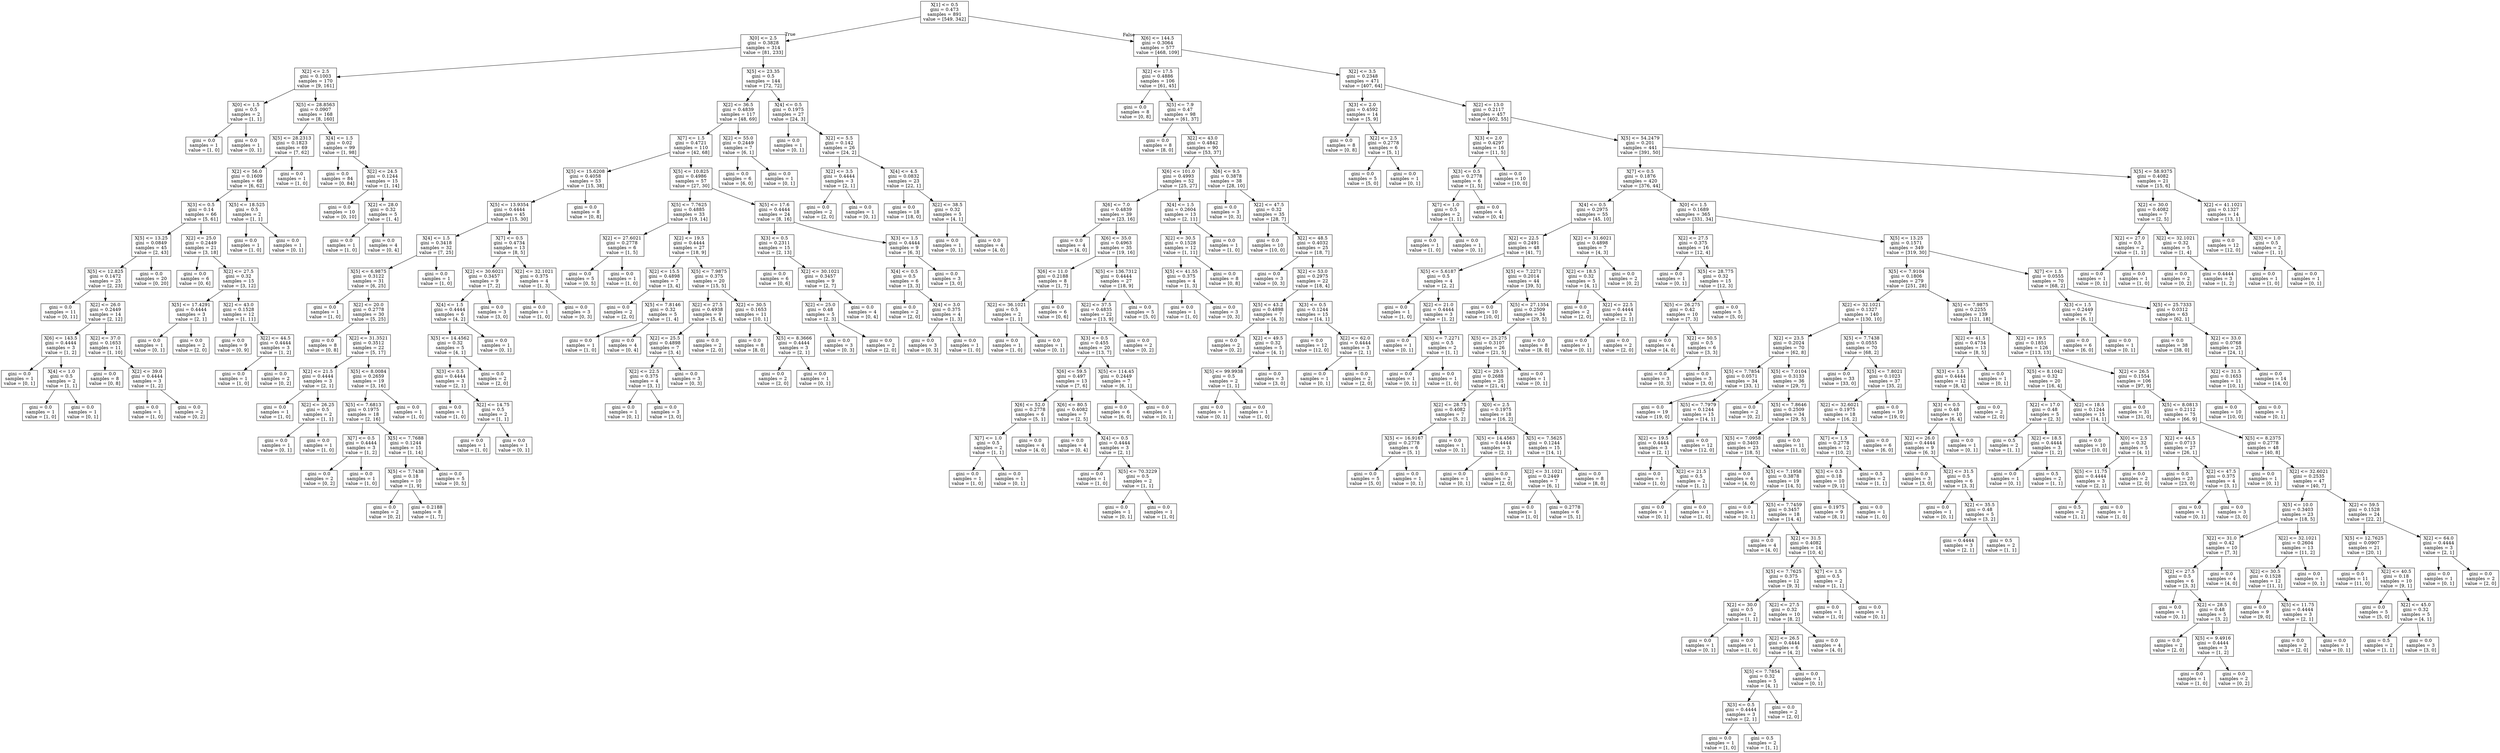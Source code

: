 digraph Tree {
node [shape=box] ;
0 [label="X[1] <= 0.5\ngini = 0.473\nsamples = 891\nvalue = [549, 342]"] ;
1 [label="X[0] <= 2.5\ngini = 0.3828\nsamples = 314\nvalue = [81, 233]"] ;
0 -> 1 [labeldistance=2.5, labelangle=45, headlabel="True"] ;
2 [label="X[2] <= 2.5\ngini = 0.1003\nsamples = 170\nvalue = [9, 161]"] ;
1 -> 2 ;
3 [label="X[0] <= 1.5\ngini = 0.5\nsamples = 2\nvalue = [1, 1]"] ;
2 -> 3 ;
4 [label="gini = 0.0\nsamples = 1\nvalue = [1, 0]"] ;
3 -> 4 ;
5 [label="gini = 0.0\nsamples = 1\nvalue = [0, 1]"] ;
3 -> 5 ;
6 [label="X[5] <= 28.8563\ngini = 0.0907\nsamples = 168\nvalue = [8, 160]"] ;
2 -> 6 ;
7 [label="X[5] <= 28.2313\ngini = 0.1823\nsamples = 69\nvalue = [7, 62]"] ;
6 -> 7 ;
8 [label="X[2] <= 56.0\ngini = 0.1609\nsamples = 68\nvalue = [6, 62]"] ;
7 -> 8 ;
9 [label="X[3] <= 0.5\ngini = 0.14\nsamples = 66\nvalue = [5, 61]"] ;
8 -> 9 ;
10 [label="X[5] <= 13.25\ngini = 0.0849\nsamples = 45\nvalue = [2, 43]"] ;
9 -> 10 ;
11 [label="X[5] <= 12.825\ngini = 0.1472\nsamples = 25\nvalue = [2, 23]"] ;
10 -> 11 ;
12 [label="gini = 0.0\nsamples = 11\nvalue = [0, 11]"] ;
11 -> 12 ;
13 [label="X[2] <= 26.0\ngini = 0.2449\nsamples = 14\nvalue = [2, 12]"] ;
11 -> 13 ;
14 [label="X[6] <= 143.5\ngini = 0.4444\nsamples = 3\nvalue = [1, 2]"] ;
13 -> 14 ;
15 [label="gini = 0.0\nsamples = 1\nvalue = [0, 1]"] ;
14 -> 15 ;
16 [label="X[4] <= 1.0\ngini = 0.5\nsamples = 2\nvalue = [1, 1]"] ;
14 -> 16 ;
17 [label="gini = 0.0\nsamples = 1\nvalue = [1, 0]"] ;
16 -> 17 ;
18 [label="gini = 0.0\nsamples = 1\nvalue = [0, 1]"] ;
16 -> 18 ;
19 [label="X[2] <= 37.0\ngini = 0.1653\nsamples = 11\nvalue = [1, 10]"] ;
13 -> 19 ;
20 [label="gini = 0.0\nsamples = 8\nvalue = [0, 8]"] ;
19 -> 20 ;
21 [label="X[2] <= 39.0\ngini = 0.4444\nsamples = 3\nvalue = [1, 2]"] ;
19 -> 21 ;
22 [label="gini = 0.0\nsamples = 1\nvalue = [1, 0]"] ;
21 -> 22 ;
23 [label="gini = 0.0\nsamples = 2\nvalue = [0, 2]"] ;
21 -> 23 ;
24 [label="gini = 0.0\nsamples = 20\nvalue = [0, 20]"] ;
10 -> 24 ;
25 [label="X[2] <= 25.0\ngini = 0.2449\nsamples = 21\nvalue = [3, 18]"] ;
9 -> 25 ;
26 [label="gini = 0.0\nsamples = 6\nvalue = [0, 6]"] ;
25 -> 26 ;
27 [label="X[2] <= 27.5\ngini = 0.32\nsamples = 15\nvalue = [3, 12]"] ;
25 -> 27 ;
28 [label="X[5] <= 17.4291\ngini = 0.4444\nsamples = 3\nvalue = [2, 1]"] ;
27 -> 28 ;
29 [label="gini = 0.0\nsamples = 1\nvalue = [0, 1]"] ;
28 -> 29 ;
30 [label="gini = 0.0\nsamples = 2\nvalue = [2, 0]"] ;
28 -> 30 ;
31 [label="X[2] <= 43.0\ngini = 0.1528\nsamples = 12\nvalue = [1, 11]"] ;
27 -> 31 ;
32 [label="gini = 0.0\nsamples = 9\nvalue = [0, 9]"] ;
31 -> 32 ;
33 [label="X[2] <= 44.5\ngini = 0.4444\nsamples = 3\nvalue = [1, 2]"] ;
31 -> 33 ;
34 [label="gini = 0.0\nsamples = 1\nvalue = [1, 0]"] ;
33 -> 34 ;
35 [label="gini = 0.0\nsamples = 2\nvalue = [0, 2]"] ;
33 -> 35 ;
36 [label="X[5] <= 18.525\ngini = 0.5\nsamples = 2\nvalue = [1, 1]"] ;
8 -> 36 ;
37 [label="gini = 0.0\nsamples = 1\nvalue = [1, 0]"] ;
36 -> 37 ;
38 [label="gini = 0.0\nsamples = 1\nvalue = [0, 1]"] ;
36 -> 38 ;
39 [label="gini = 0.0\nsamples = 1\nvalue = [1, 0]"] ;
7 -> 39 ;
40 [label="X[4] <= 1.5\ngini = 0.02\nsamples = 99\nvalue = [1, 98]"] ;
6 -> 40 ;
41 [label="gini = 0.0\nsamples = 84\nvalue = [0, 84]"] ;
40 -> 41 ;
42 [label="X[2] <= 24.5\ngini = 0.1244\nsamples = 15\nvalue = [1, 14]"] ;
40 -> 42 ;
43 [label="gini = 0.0\nsamples = 10\nvalue = [0, 10]"] ;
42 -> 43 ;
44 [label="X[2] <= 28.0\ngini = 0.32\nsamples = 5\nvalue = [1, 4]"] ;
42 -> 44 ;
45 [label="gini = 0.0\nsamples = 1\nvalue = [1, 0]"] ;
44 -> 45 ;
46 [label="gini = 0.0\nsamples = 4\nvalue = [0, 4]"] ;
44 -> 46 ;
47 [label="X[5] <= 23.35\ngini = 0.5\nsamples = 144\nvalue = [72, 72]"] ;
1 -> 47 ;
48 [label="X[2] <= 36.5\ngini = 0.4839\nsamples = 117\nvalue = [48, 69]"] ;
47 -> 48 ;
49 [label="X[7] <= 1.5\ngini = 0.4721\nsamples = 110\nvalue = [42, 68]"] ;
48 -> 49 ;
50 [label="X[5] <= 15.6208\ngini = 0.4058\nsamples = 53\nvalue = [15, 38]"] ;
49 -> 50 ;
51 [label="X[5] <= 13.9354\ngini = 0.4444\nsamples = 45\nvalue = [15, 30]"] ;
50 -> 51 ;
52 [label="X[4] <= 1.5\ngini = 0.3418\nsamples = 32\nvalue = [7, 25]"] ;
51 -> 52 ;
53 [label="X[5] <= 6.9875\ngini = 0.3122\nsamples = 31\nvalue = [6, 25]"] ;
52 -> 53 ;
54 [label="gini = 0.0\nsamples = 1\nvalue = [1, 0]"] ;
53 -> 54 ;
55 [label="X[2] <= 20.0\ngini = 0.2778\nsamples = 30\nvalue = [5, 25]"] ;
53 -> 55 ;
56 [label="gini = 0.0\nsamples = 8\nvalue = [0, 8]"] ;
55 -> 56 ;
57 [label="X[2] <= 31.3521\ngini = 0.3512\nsamples = 22\nvalue = [5, 17]"] ;
55 -> 57 ;
58 [label="X[2] <= 21.5\ngini = 0.4444\nsamples = 3\nvalue = [2, 1]"] ;
57 -> 58 ;
59 [label="gini = 0.0\nsamples = 1\nvalue = [1, 0]"] ;
58 -> 59 ;
60 [label="X[2] <= 26.25\ngini = 0.5\nsamples = 2\nvalue = [1, 1]"] ;
58 -> 60 ;
61 [label="gini = 0.0\nsamples = 1\nvalue = [0, 1]"] ;
60 -> 61 ;
62 [label="gini = 0.0\nsamples = 1\nvalue = [1, 0]"] ;
60 -> 62 ;
63 [label="X[5] <= 8.0084\ngini = 0.2659\nsamples = 19\nvalue = [3, 16]"] ;
57 -> 63 ;
64 [label="X[5] <= 7.6813\ngini = 0.1975\nsamples = 18\nvalue = [2, 16]"] ;
63 -> 64 ;
65 [label="X[7] <= 0.5\ngini = 0.4444\nsamples = 3\nvalue = [1, 2]"] ;
64 -> 65 ;
66 [label="gini = 0.0\nsamples = 2\nvalue = [0, 2]"] ;
65 -> 66 ;
67 [label="gini = 0.0\nsamples = 1\nvalue = [1, 0]"] ;
65 -> 67 ;
68 [label="X[5] <= 7.7688\ngini = 0.1244\nsamples = 15\nvalue = [1, 14]"] ;
64 -> 68 ;
69 [label="X[5] <= 7.7438\ngini = 0.18\nsamples = 10\nvalue = [1, 9]"] ;
68 -> 69 ;
70 [label="gini = 0.0\nsamples = 2\nvalue = [0, 2]"] ;
69 -> 70 ;
71 [label="gini = 0.2188\nsamples = 8\nvalue = [1, 7]"] ;
69 -> 71 ;
72 [label="gini = 0.0\nsamples = 5\nvalue = [0, 5]"] ;
68 -> 72 ;
73 [label="gini = 0.0\nsamples = 1\nvalue = [1, 0]"] ;
63 -> 73 ;
74 [label="gini = 0.0\nsamples = 1\nvalue = [1, 0]"] ;
52 -> 74 ;
75 [label="X[7] <= 0.5\ngini = 0.4734\nsamples = 13\nvalue = [8, 5]"] ;
51 -> 75 ;
76 [label="X[2] <= 30.6021\ngini = 0.3457\nsamples = 9\nvalue = [7, 2]"] ;
75 -> 76 ;
77 [label="X[4] <= 1.5\ngini = 0.4444\nsamples = 6\nvalue = [4, 2]"] ;
76 -> 77 ;
78 [label="X[5] <= 14.4562\ngini = 0.32\nsamples = 5\nvalue = [4, 1]"] ;
77 -> 78 ;
79 [label="X[3] <= 0.5\ngini = 0.4444\nsamples = 3\nvalue = [2, 1]"] ;
78 -> 79 ;
80 [label="gini = 0.0\nsamples = 1\nvalue = [1, 0]"] ;
79 -> 80 ;
81 [label="X[2] <= 14.75\ngini = 0.5\nsamples = 2\nvalue = [1, 1]"] ;
79 -> 81 ;
82 [label="gini = 0.0\nsamples = 1\nvalue = [1, 0]"] ;
81 -> 82 ;
83 [label="gini = 0.0\nsamples = 1\nvalue = [0, 1]"] ;
81 -> 83 ;
84 [label="gini = 0.0\nsamples = 2\nvalue = [2, 0]"] ;
78 -> 84 ;
85 [label="gini = 0.0\nsamples = 1\nvalue = [0, 1]"] ;
77 -> 85 ;
86 [label="gini = 0.0\nsamples = 3\nvalue = [3, 0]"] ;
76 -> 86 ;
87 [label="X[2] <= 32.1021\ngini = 0.375\nsamples = 4\nvalue = [1, 3]"] ;
75 -> 87 ;
88 [label="gini = 0.0\nsamples = 1\nvalue = [1, 0]"] ;
87 -> 88 ;
89 [label="gini = 0.0\nsamples = 3\nvalue = [0, 3]"] ;
87 -> 89 ;
90 [label="gini = 0.0\nsamples = 8\nvalue = [0, 8]"] ;
50 -> 90 ;
91 [label="X[5] <= 10.825\ngini = 0.4986\nsamples = 57\nvalue = [27, 30]"] ;
49 -> 91 ;
92 [label="X[5] <= 7.7625\ngini = 0.4885\nsamples = 33\nvalue = [19, 14]"] ;
91 -> 92 ;
93 [label="X[2] <= 27.6021\ngini = 0.2778\nsamples = 6\nvalue = [1, 5]"] ;
92 -> 93 ;
94 [label="gini = 0.0\nsamples = 5\nvalue = [0, 5]"] ;
93 -> 94 ;
95 [label="gini = 0.0\nsamples = 1\nvalue = [1, 0]"] ;
93 -> 95 ;
96 [label="X[2] <= 19.5\ngini = 0.4444\nsamples = 27\nvalue = [18, 9]"] ;
92 -> 96 ;
97 [label="X[2] <= 15.5\ngini = 0.4898\nsamples = 7\nvalue = [3, 4]"] ;
96 -> 97 ;
98 [label="gini = 0.0\nsamples = 2\nvalue = [2, 0]"] ;
97 -> 98 ;
99 [label="X[5] <= 7.8146\ngini = 0.32\nsamples = 5\nvalue = [1, 4]"] ;
97 -> 99 ;
100 [label="gini = 0.0\nsamples = 1\nvalue = [1, 0]"] ;
99 -> 100 ;
101 [label="gini = 0.0\nsamples = 4\nvalue = [0, 4]"] ;
99 -> 101 ;
102 [label="X[5] <= 7.9875\ngini = 0.375\nsamples = 20\nvalue = [15, 5]"] ;
96 -> 102 ;
103 [label="X[2] <= 27.5\ngini = 0.4938\nsamples = 9\nvalue = [5, 4]"] ;
102 -> 103 ;
104 [label="X[2] <= 25.5\ngini = 0.4898\nsamples = 7\nvalue = [3, 4]"] ;
103 -> 104 ;
105 [label="X[2] <= 22.5\ngini = 0.375\nsamples = 4\nvalue = [3, 1]"] ;
104 -> 105 ;
106 [label="gini = 0.0\nsamples = 1\nvalue = [0, 1]"] ;
105 -> 106 ;
107 [label="gini = 0.0\nsamples = 3\nvalue = [3, 0]"] ;
105 -> 107 ;
108 [label="gini = 0.0\nsamples = 3\nvalue = [0, 3]"] ;
104 -> 108 ;
109 [label="gini = 0.0\nsamples = 2\nvalue = [2, 0]"] ;
103 -> 109 ;
110 [label="X[2] <= 30.5\ngini = 0.1653\nsamples = 11\nvalue = [10, 1]"] ;
102 -> 110 ;
111 [label="gini = 0.0\nsamples = 8\nvalue = [8, 0]"] ;
110 -> 111 ;
112 [label="X[5] <= 8.3666\ngini = 0.4444\nsamples = 3\nvalue = [2, 1]"] ;
110 -> 112 ;
113 [label="gini = 0.0\nsamples = 2\nvalue = [2, 0]"] ;
112 -> 113 ;
114 [label="gini = 0.0\nsamples = 1\nvalue = [0, 1]"] ;
112 -> 114 ;
115 [label="X[5] <= 17.6\ngini = 0.4444\nsamples = 24\nvalue = [8, 16]"] ;
91 -> 115 ;
116 [label="X[3] <= 0.5\ngini = 0.2311\nsamples = 15\nvalue = [2, 13]"] ;
115 -> 116 ;
117 [label="gini = 0.0\nsamples = 6\nvalue = [0, 6]"] ;
116 -> 117 ;
118 [label="X[2] <= 30.1021\ngini = 0.3457\nsamples = 9\nvalue = [2, 7]"] ;
116 -> 118 ;
119 [label="X[2] <= 25.0\ngini = 0.48\nsamples = 5\nvalue = [2, 3]"] ;
118 -> 119 ;
120 [label="gini = 0.0\nsamples = 3\nvalue = [0, 3]"] ;
119 -> 120 ;
121 [label="gini = 0.0\nsamples = 2\nvalue = [2, 0]"] ;
119 -> 121 ;
122 [label="gini = 0.0\nsamples = 4\nvalue = [0, 4]"] ;
118 -> 122 ;
123 [label="X[3] <= 1.5\ngini = 0.4444\nsamples = 9\nvalue = [6, 3]"] ;
115 -> 123 ;
124 [label="X[4] <= 0.5\ngini = 0.5\nsamples = 6\nvalue = [3, 3]"] ;
123 -> 124 ;
125 [label="gini = 0.0\nsamples = 2\nvalue = [2, 0]"] ;
124 -> 125 ;
126 [label="X[4] <= 3.0\ngini = 0.375\nsamples = 4\nvalue = [1, 3]"] ;
124 -> 126 ;
127 [label="gini = 0.0\nsamples = 3\nvalue = [0, 3]"] ;
126 -> 127 ;
128 [label="gini = 0.0\nsamples = 1\nvalue = [1, 0]"] ;
126 -> 128 ;
129 [label="gini = 0.0\nsamples = 3\nvalue = [3, 0]"] ;
123 -> 129 ;
130 [label="X[2] <= 55.0\ngini = 0.2449\nsamples = 7\nvalue = [6, 1]"] ;
48 -> 130 ;
131 [label="gini = 0.0\nsamples = 6\nvalue = [6, 0]"] ;
130 -> 131 ;
132 [label="gini = 0.0\nsamples = 1\nvalue = [0, 1]"] ;
130 -> 132 ;
133 [label="X[4] <= 0.5\ngini = 0.1975\nsamples = 27\nvalue = [24, 3]"] ;
47 -> 133 ;
134 [label="gini = 0.0\nsamples = 1\nvalue = [0, 1]"] ;
133 -> 134 ;
135 [label="X[2] <= 5.5\ngini = 0.142\nsamples = 26\nvalue = [24, 2]"] ;
133 -> 135 ;
136 [label="X[2] <= 3.5\ngini = 0.4444\nsamples = 3\nvalue = [2, 1]"] ;
135 -> 136 ;
137 [label="gini = 0.0\nsamples = 2\nvalue = [2, 0]"] ;
136 -> 137 ;
138 [label="gini = 0.0\nsamples = 1\nvalue = [0, 1]"] ;
136 -> 138 ;
139 [label="X[4] <= 4.5\ngini = 0.0832\nsamples = 23\nvalue = [22, 1]"] ;
135 -> 139 ;
140 [label="gini = 0.0\nsamples = 18\nvalue = [18, 0]"] ;
139 -> 140 ;
141 [label="X[2] <= 38.5\ngini = 0.32\nsamples = 5\nvalue = [4, 1]"] ;
139 -> 141 ;
142 [label="gini = 0.0\nsamples = 1\nvalue = [0, 1]"] ;
141 -> 142 ;
143 [label="gini = 0.0\nsamples = 4\nvalue = [4, 0]"] ;
141 -> 143 ;
144 [label="X[6] <= 144.5\ngini = 0.3064\nsamples = 577\nvalue = [468, 109]"] ;
0 -> 144 [labeldistance=2.5, labelangle=-45, headlabel="False"] ;
145 [label="X[2] <= 17.5\ngini = 0.4886\nsamples = 106\nvalue = [61, 45]"] ;
144 -> 145 ;
146 [label="gini = 0.0\nsamples = 8\nvalue = [0, 8]"] ;
145 -> 146 ;
147 [label="X[5] <= 7.9\ngini = 0.47\nsamples = 98\nvalue = [61, 37]"] ;
145 -> 147 ;
148 [label="gini = 0.0\nsamples = 8\nvalue = [8, 0]"] ;
147 -> 148 ;
149 [label="X[2] <= 43.0\ngini = 0.4842\nsamples = 90\nvalue = [53, 37]"] ;
147 -> 149 ;
150 [label="X[6] <= 101.0\ngini = 0.4993\nsamples = 52\nvalue = [25, 27]"] ;
149 -> 150 ;
151 [label="X[6] <= 7.0\ngini = 0.4839\nsamples = 39\nvalue = [23, 16]"] ;
150 -> 151 ;
152 [label="gini = 0.0\nsamples = 4\nvalue = [4, 0]"] ;
151 -> 152 ;
153 [label="X[6] <= 35.0\ngini = 0.4963\nsamples = 35\nvalue = [19, 16]"] ;
151 -> 153 ;
154 [label="X[6] <= 11.0\ngini = 0.2188\nsamples = 8\nvalue = [1, 7]"] ;
153 -> 154 ;
155 [label="X[2] <= 36.1021\ngini = 0.5\nsamples = 2\nvalue = [1, 1]"] ;
154 -> 155 ;
156 [label="gini = 0.0\nsamples = 1\nvalue = [1, 0]"] ;
155 -> 156 ;
157 [label="gini = 0.0\nsamples = 1\nvalue = [0, 1]"] ;
155 -> 157 ;
158 [label="gini = 0.0\nsamples = 6\nvalue = [0, 6]"] ;
154 -> 158 ;
159 [label="X[5] <= 136.7312\ngini = 0.4444\nsamples = 27\nvalue = [18, 9]"] ;
153 -> 159 ;
160 [label="X[2] <= 37.5\ngini = 0.4835\nsamples = 22\nvalue = [13, 9]"] ;
159 -> 160 ;
161 [label="X[3] <= 0.5\ngini = 0.455\nsamples = 20\nvalue = [13, 7]"] ;
160 -> 161 ;
162 [label="X[6] <= 59.5\ngini = 0.497\nsamples = 13\nvalue = [7, 6]"] ;
161 -> 162 ;
163 [label="X[6] <= 52.0\ngini = 0.2778\nsamples = 6\nvalue = [5, 1]"] ;
162 -> 163 ;
164 [label="X[7] <= 1.0\ngini = 0.5\nsamples = 2\nvalue = [1, 1]"] ;
163 -> 164 ;
165 [label="gini = 0.0\nsamples = 1\nvalue = [1, 0]"] ;
164 -> 165 ;
166 [label="gini = 0.0\nsamples = 1\nvalue = [0, 1]"] ;
164 -> 166 ;
167 [label="gini = 0.0\nsamples = 4\nvalue = [4, 0]"] ;
163 -> 167 ;
168 [label="X[6] <= 80.5\ngini = 0.4082\nsamples = 7\nvalue = [2, 5]"] ;
162 -> 168 ;
169 [label="gini = 0.0\nsamples = 4\nvalue = [0, 4]"] ;
168 -> 169 ;
170 [label="X[4] <= 0.5\ngini = 0.4444\nsamples = 3\nvalue = [2, 1]"] ;
168 -> 170 ;
171 [label="gini = 0.0\nsamples = 1\nvalue = [1, 0]"] ;
170 -> 171 ;
172 [label="X[5] <= 70.3229\ngini = 0.5\nsamples = 2\nvalue = [1, 1]"] ;
170 -> 172 ;
173 [label="gini = 0.0\nsamples = 1\nvalue = [0, 1]"] ;
172 -> 173 ;
174 [label="gini = 0.0\nsamples = 1\nvalue = [1, 0]"] ;
172 -> 174 ;
175 [label="X[5] <= 114.45\ngini = 0.2449\nsamples = 7\nvalue = [6, 1]"] ;
161 -> 175 ;
176 [label="gini = 0.0\nsamples = 6\nvalue = [6, 0]"] ;
175 -> 176 ;
177 [label="gini = 0.0\nsamples = 1\nvalue = [0, 1]"] ;
175 -> 177 ;
178 [label="gini = 0.0\nsamples = 2\nvalue = [0, 2]"] ;
160 -> 178 ;
179 [label="gini = 0.0\nsamples = 5\nvalue = [5, 0]"] ;
159 -> 179 ;
180 [label="X[4] <= 1.5\ngini = 0.2604\nsamples = 13\nvalue = [2, 11]"] ;
150 -> 180 ;
181 [label="X[2] <= 30.5\ngini = 0.1528\nsamples = 12\nvalue = [1, 11]"] ;
180 -> 181 ;
182 [label="X[5] <= 41.55\ngini = 0.375\nsamples = 4\nvalue = [1, 3]"] ;
181 -> 182 ;
183 [label="gini = 0.0\nsamples = 1\nvalue = [1, 0]"] ;
182 -> 183 ;
184 [label="gini = 0.0\nsamples = 3\nvalue = [0, 3]"] ;
182 -> 184 ;
185 [label="gini = 0.0\nsamples = 8\nvalue = [0, 8]"] ;
181 -> 185 ;
186 [label="gini = 0.0\nsamples = 1\nvalue = [1, 0]"] ;
180 -> 186 ;
187 [label="X[6] <= 9.5\ngini = 0.3878\nsamples = 38\nvalue = [28, 10]"] ;
149 -> 187 ;
188 [label="gini = 0.0\nsamples = 3\nvalue = [0, 3]"] ;
187 -> 188 ;
189 [label="X[2] <= 47.5\ngini = 0.32\nsamples = 35\nvalue = [28, 7]"] ;
187 -> 189 ;
190 [label="gini = 0.0\nsamples = 10\nvalue = [10, 0]"] ;
189 -> 190 ;
191 [label="X[2] <= 48.5\ngini = 0.4032\nsamples = 25\nvalue = [18, 7]"] ;
189 -> 191 ;
192 [label="gini = 0.0\nsamples = 3\nvalue = [0, 3]"] ;
191 -> 192 ;
193 [label="X[2] <= 53.0\ngini = 0.2975\nsamples = 22\nvalue = [18, 4]"] ;
191 -> 193 ;
194 [label="X[5] <= 43.2\ngini = 0.4898\nsamples = 7\nvalue = [4, 3]"] ;
193 -> 194 ;
195 [label="gini = 0.0\nsamples = 2\nvalue = [0, 2]"] ;
194 -> 195 ;
196 [label="X[2] <= 49.5\ngini = 0.32\nsamples = 5\nvalue = [4, 1]"] ;
194 -> 196 ;
197 [label="X[5] <= 99.9938\ngini = 0.5\nsamples = 2\nvalue = [1, 1]"] ;
196 -> 197 ;
198 [label="gini = 0.0\nsamples = 1\nvalue = [0, 1]"] ;
197 -> 198 ;
199 [label="gini = 0.0\nsamples = 1\nvalue = [1, 0]"] ;
197 -> 199 ;
200 [label="gini = 0.0\nsamples = 3\nvalue = [3, 0]"] ;
196 -> 200 ;
201 [label="X[3] <= 0.5\ngini = 0.1244\nsamples = 15\nvalue = [14, 1]"] ;
193 -> 201 ;
202 [label="gini = 0.0\nsamples = 12\nvalue = [12, 0]"] ;
201 -> 202 ;
203 [label="X[2] <= 62.0\ngini = 0.4444\nsamples = 3\nvalue = [2, 1]"] ;
201 -> 203 ;
204 [label="gini = 0.0\nsamples = 1\nvalue = [0, 1]"] ;
203 -> 204 ;
205 [label="gini = 0.0\nsamples = 2\nvalue = [2, 0]"] ;
203 -> 205 ;
206 [label="X[2] <= 3.5\ngini = 0.2348\nsamples = 471\nvalue = [407, 64]"] ;
144 -> 206 ;
207 [label="X[3] <= 2.0\ngini = 0.4592\nsamples = 14\nvalue = [5, 9]"] ;
206 -> 207 ;
208 [label="gini = 0.0\nsamples = 8\nvalue = [0, 8]"] ;
207 -> 208 ;
209 [label="X[2] <= 2.5\ngini = 0.2778\nsamples = 6\nvalue = [5, 1]"] ;
207 -> 209 ;
210 [label="gini = 0.0\nsamples = 5\nvalue = [5, 0]"] ;
209 -> 210 ;
211 [label="gini = 0.0\nsamples = 1\nvalue = [0, 1]"] ;
209 -> 211 ;
212 [label="X[2] <= 13.0\ngini = 0.2117\nsamples = 457\nvalue = [402, 55]"] ;
206 -> 212 ;
213 [label="X[3] <= 2.0\ngini = 0.4297\nsamples = 16\nvalue = [11, 5]"] ;
212 -> 213 ;
214 [label="X[3] <= 0.5\ngini = 0.2778\nsamples = 6\nvalue = [1, 5]"] ;
213 -> 214 ;
215 [label="X[7] <= 1.0\ngini = 0.5\nsamples = 2\nvalue = [1, 1]"] ;
214 -> 215 ;
216 [label="gini = 0.0\nsamples = 1\nvalue = [1, 0]"] ;
215 -> 216 ;
217 [label="gini = 0.0\nsamples = 1\nvalue = [0, 1]"] ;
215 -> 217 ;
218 [label="gini = 0.0\nsamples = 4\nvalue = [0, 4]"] ;
214 -> 218 ;
219 [label="gini = 0.0\nsamples = 10\nvalue = [10, 0]"] ;
213 -> 219 ;
220 [label="X[5] <= 54.2479\ngini = 0.201\nsamples = 441\nvalue = [391, 50]"] ;
212 -> 220 ;
221 [label="X[7] <= 0.5\ngini = 0.1876\nsamples = 420\nvalue = [376, 44]"] ;
220 -> 221 ;
222 [label="X[4] <= 0.5\ngini = 0.2975\nsamples = 55\nvalue = [45, 10]"] ;
221 -> 222 ;
223 [label="X[2] <= 22.5\ngini = 0.2491\nsamples = 48\nvalue = [41, 7]"] ;
222 -> 223 ;
224 [label="X[5] <= 5.6187\ngini = 0.5\nsamples = 4\nvalue = [2, 2]"] ;
223 -> 224 ;
225 [label="gini = 0.0\nsamples = 1\nvalue = [1, 0]"] ;
224 -> 225 ;
226 [label="X[2] <= 21.0\ngini = 0.4444\nsamples = 3\nvalue = [1, 2]"] ;
224 -> 226 ;
227 [label="gini = 0.0\nsamples = 1\nvalue = [0, 1]"] ;
226 -> 227 ;
228 [label="X[5] <= 7.2271\ngini = 0.5\nsamples = 2\nvalue = [1, 1]"] ;
226 -> 228 ;
229 [label="gini = 0.0\nsamples = 1\nvalue = [0, 1]"] ;
228 -> 229 ;
230 [label="gini = 0.0\nsamples = 1\nvalue = [1, 0]"] ;
228 -> 230 ;
231 [label="X[5] <= 7.2271\ngini = 0.2014\nsamples = 44\nvalue = [39, 5]"] ;
223 -> 231 ;
232 [label="gini = 0.0\nsamples = 10\nvalue = [10, 0]"] ;
231 -> 232 ;
233 [label="X[5] <= 27.1354\ngini = 0.2509\nsamples = 34\nvalue = [29, 5]"] ;
231 -> 233 ;
234 [label="X[5] <= 25.275\ngini = 0.3107\nsamples = 26\nvalue = [21, 5]"] ;
233 -> 234 ;
235 [label="X[2] <= 29.5\ngini = 0.2688\nsamples = 25\nvalue = [21, 4]"] ;
234 -> 235 ;
236 [label="X[2] <= 28.75\ngini = 0.4082\nsamples = 7\nvalue = [5, 2]"] ;
235 -> 236 ;
237 [label="X[5] <= 16.9167\ngini = 0.2778\nsamples = 6\nvalue = [5, 1]"] ;
236 -> 237 ;
238 [label="gini = 0.0\nsamples = 5\nvalue = [5, 0]"] ;
237 -> 238 ;
239 [label="gini = 0.0\nsamples = 1\nvalue = [0, 1]"] ;
237 -> 239 ;
240 [label="gini = 0.0\nsamples = 1\nvalue = [0, 1]"] ;
236 -> 240 ;
241 [label="X[0] <= 2.5\ngini = 0.1975\nsamples = 18\nvalue = [16, 2]"] ;
235 -> 241 ;
242 [label="X[5] <= 14.4563\ngini = 0.4444\nsamples = 3\nvalue = [2, 1]"] ;
241 -> 242 ;
243 [label="gini = 0.0\nsamples = 1\nvalue = [0, 1]"] ;
242 -> 243 ;
244 [label="gini = 0.0\nsamples = 2\nvalue = [2, 0]"] ;
242 -> 244 ;
245 [label="X[5] <= 7.5625\ngini = 0.1244\nsamples = 15\nvalue = [14, 1]"] ;
241 -> 245 ;
246 [label="X[2] <= 31.1021\ngini = 0.2449\nsamples = 7\nvalue = [6, 1]"] ;
245 -> 246 ;
247 [label="gini = 0.0\nsamples = 1\nvalue = [1, 0]"] ;
246 -> 247 ;
248 [label="gini = 0.2778\nsamples = 6\nvalue = [5, 1]"] ;
246 -> 248 ;
249 [label="gini = 0.0\nsamples = 8\nvalue = [8, 0]"] ;
245 -> 249 ;
250 [label="gini = 0.0\nsamples = 1\nvalue = [0, 1]"] ;
234 -> 250 ;
251 [label="gini = 0.0\nsamples = 8\nvalue = [8, 0]"] ;
233 -> 251 ;
252 [label="X[2] <= 31.6021\ngini = 0.4898\nsamples = 7\nvalue = [4, 3]"] ;
222 -> 252 ;
253 [label="X[2] <= 18.5\ngini = 0.32\nsamples = 5\nvalue = [4, 1]"] ;
252 -> 253 ;
254 [label="gini = 0.0\nsamples = 2\nvalue = [2, 0]"] ;
253 -> 254 ;
255 [label="X[2] <= 22.5\ngini = 0.4444\nsamples = 3\nvalue = [2, 1]"] ;
253 -> 255 ;
256 [label="gini = 0.0\nsamples = 1\nvalue = [0, 1]"] ;
255 -> 256 ;
257 [label="gini = 0.0\nsamples = 2\nvalue = [2, 0]"] ;
255 -> 257 ;
258 [label="gini = 0.0\nsamples = 2\nvalue = [0, 2]"] ;
252 -> 258 ;
259 [label="X[0] <= 1.5\ngini = 0.1689\nsamples = 365\nvalue = [331, 34]"] ;
221 -> 259 ;
260 [label="X[2] <= 27.5\ngini = 0.375\nsamples = 16\nvalue = [12, 4]"] ;
259 -> 260 ;
261 [label="gini = 0.0\nsamples = 1\nvalue = [0, 1]"] ;
260 -> 261 ;
262 [label="X[5] <= 28.775\ngini = 0.32\nsamples = 15\nvalue = [12, 3]"] ;
260 -> 262 ;
263 [label="X[5] <= 26.275\ngini = 0.42\nsamples = 10\nvalue = [7, 3]"] ;
262 -> 263 ;
264 [label="gini = 0.0\nsamples = 4\nvalue = [4, 0]"] ;
263 -> 264 ;
265 [label="X[2] <= 50.5\ngini = 0.5\nsamples = 6\nvalue = [3, 3]"] ;
263 -> 265 ;
266 [label="gini = 0.0\nsamples = 3\nvalue = [0, 3]"] ;
265 -> 266 ;
267 [label="gini = 0.0\nsamples = 3\nvalue = [3, 0]"] ;
265 -> 267 ;
268 [label="gini = 0.0\nsamples = 5\nvalue = [5, 0]"] ;
262 -> 268 ;
269 [label="X[5] <= 13.25\ngini = 0.1571\nsamples = 349\nvalue = [319, 30]"] ;
259 -> 269 ;
270 [label="X[5] <= 7.9104\ngini = 0.1806\nsamples = 279\nvalue = [251, 28]"] ;
269 -> 270 ;
271 [label="X[2] <= 32.1021\ngini = 0.1327\nsamples = 140\nvalue = [130, 10]"] ;
270 -> 271 ;
272 [label="X[2] <= 23.5\ngini = 0.2024\nsamples = 70\nvalue = [62, 8]"] ;
271 -> 272 ;
273 [label="X[5] <= 7.7854\ngini = 0.0571\nsamples = 34\nvalue = [33, 1]"] ;
272 -> 273 ;
274 [label="gini = 0.0\nsamples = 19\nvalue = [19, 0]"] ;
273 -> 274 ;
275 [label="X[5] <= 7.7979\ngini = 0.1244\nsamples = 15\nvalue = [14, 1]"] ;
273 -> 275 ;
276 [label="X[2] <= 19.5\ngini = 0.4444\nsamples = 3\nvalue = [2, 1]"] ;
275 -> 276 ;
277 [label="gini = 0.0\nsamples = 1\nvalue = [1, 0]"] ;
276 -> 277 ;
278 [label="X[2] <= 21.5\ngini = 0.5\nsamples = 2\nvalue = [1, 1]"] ;
276 -> 278 ;
279 [label="gini = 0.0\nsamples = 1\nvalue = [0, 1]"] ;
278 -> 279 ;
280 [label="gini = 0.0\nsamples = 1\nvalue = [1, 0]"] ;
278 -> 280 ;
281 [label="gini = 0.0\nsamples = 12\nvalue = [12, 0]"] ;
275 -> 281 ;
282 [label="X[5] <= 7.0104\ngini = 0.3133\nsamples = 36\nvalue = [29, 7]"] ;
272 -> 282 ;
283 [label="gini = 0.0\nsamples = 2\nvalue = [0, 2]"] ;
282 -> 283 ;
284 [label="X[5] <= 7.8646\ngini = 0.2509\nsamples = 34\nvalue = [29, 5]"] ;
282 -> 284 ;
285 [label="X[5] <= 7.0958\ngini = 0.3403\nsamples = 23\nvalue = [18, 5]"] ;
284 -> 285 ;
286 [label="gini = 0.0\nsamples = 4\nvalue = [4, 0]"] ;
285 -> 286 ;
287 [label="X[5] <= 7.1958\ngini = 0.3878\nsamples = 19\nvalue = [14, 5]"] ;
285 -> 287 ;
288 [label="gini = 0.0\nsamples = 1\nvalue = [0, 1]"] ;
287 -> 288 ;
289 [label="X[5] <= 7.7459\ngini = 0.3457\nsamples = 18\nvalue = [14, 4]"] ;
287 -> 289 ;
290 [label="gini = 0.0\nsamples = 4\nvalue = [4, 0]"] ;
289 -> 290 ;
291 [label="X[2] <= 31.5\ngini = 0.4082\nsamples = 14\nvalue = [10, 4]"] ;
289 -> 291 ;
292 [label="X[5] <= 7.7625\ngini = 0.375\nsamples = 12\nvalue = [9, 3]"] ;
291 -> 292 ;
293 [label="X[2] <= 30.0\ngini = 0.5\nsamples = 2\nvalue = [1, 1]"] ;
292 -> 293 ;
294 [label="gini = 0.0\nsamples = 1\nvalue = [0, 1]"] ;
293 -> 294 ;
295 [label="gini = 0.0\nsamples = 1\nvalue = [1, 0]"] ;
293 -> 295 ;
296 [label="X[2] <= 27.5\ngini = 0.32\nsamples = 10\nvalue = [8, 2]"] ;
292 -> 296 ;
297 [label="X[2] <= 26.5\ngini = 0.4444\nsamples = 6\nvalue = [4, 2]"] ;
296 -> 297 ;
298 [label="X[5] <= 7.7854\ngini = 0.32\nsamples = 5\nvalue = [4, 1]"] ;
297 -> 298 ;
299 [label="X[3] <= 0.5\ngini = 0.4444\nsamples = 3\nvalue = [2, 1]"] ;
298 -> 299 ;
300 [label="gini = 0.0\nsamples = 1\nvalue = [1, 0]"] ;
299 -> 300 ;
301 [label="gini = 0.5\nsamples = 2\nvalue = [1, 1]"] ;
299 -> 301 ;
302 [label="gini = 0.0\nsamples = 2\nvalue = [2, 0]"] ;
298 -> 302 ;
303 [label="gini = 0.0\nsamples = 1\nvalue = [0, 1]"] ;
297 -> 303 ;
304 [label="gini = 0.0\nsamples = 4\nvalue = [4, 0]"] ;
296 -> 304 ;
305 [label="X[7] <= 1.5\ngini = 0.5\nsamples = 2\nvalue = [1, 1]"] ;
291 -> 305 ;
306 [label="gini = 0.0\nsamples = 1\nvalue = [1, 0]"] ;
305 -> 306 ;
307 [label="gini = 0.0\nsamples = 1\nvalue = [0, 1]"] ;
305 -> 307 ;
308 [label="gini = 0.0\nsamples = 11\nvalue = [11, 0]"] ;
284 -> 308 ;
309 [label="X[5] <= 7.7438\ngini = 0.0555\nsamples = 70\nvalue = [68, 2]"] ;
271 -> 309 ;
310 [label="gini = 0.0\nsamples = 33\nvalue = [33, 0]"] ;
309 -> 310 ;
311 [label="X[5] <= 7.8021\ngini = 0.1023\nsamples = 37\nvalue = [35, 2]"] ;
309 -> 311 ;
312 [label="X[2] <= 32.6021\ngini = 0.1975\nsamples = 18\nvalue = [16, 2]"] ;
311 -> 312 ;
313 [label="X[7] <= 1.5\ngini = 0.2778\nsamples = 12\nvalue = [10, 2]"] ;
312 -> 313 ;
314 [label="X[3] <= 0.5\ngini = 0.18\nsamples = 10\nvalue = [9, 1]"] ;
313 -> 314 ;
315 [label="gini = 0.1975\nsamples = 9\nvalue = [8, 1]"] ;
314 -> 315 ;
316 [label="gini = 0.0\nsamples = 1\nvalue = [1, 0]"] ;
314 -> 316 ;
317 [label="gini = 0.5\nsamples = 2\nvalue = [1, 1]"] ;
313 -> 317 ;
318 [label="gini = 0.0\nsamples = 6\nvalue = [6, 0]"] ;
312 -> 318 ;
319 [label="gini = 0.0\nsamples = 19\nvalue = [19, 0]"] ;
311 -> 319 ;
320 [label="X[5] <= 7.9875\ngini = 0.2255\nsamples = 139\nvalue = [121, 18]"] ;
270 -> 320 ;
321 [label="X[2] <= 41.5\ngini = 0.4734\nsamples = 13\nvalue = [8, 5]"] ;
320 -> 321 ;
322 [label="X[3] <= 1.5\ngini = 0.4444\nsamples = 12\nvalue = [8, 4]"] ;
321 -> 322 ;
323 [label="X[3] <= 0.5\ngini = 0.48\nsamples = 10\nvalue = [6, 4]"] ;
322 -> 323 ;
324 [label="X[2] <= 26.0\ngini = 0.4444\nsamples = 9\nvalue = [6, 3]"] ;
323 -> 324 ;
325 [label="gini = 0.0\nsamples = 3\nvalue = [3, 0]"] ;
324 -> 325 ;
326 [label="X[2] <= 31.5\ngini = 0.5\nsamples = 6\nvalue = [3, 3]"] ;
324 -> 326 ;
327 [label="gini = 0.0\nsamples = 1\nvalue = [0, 1]"] ;
326 -> 327 ;
328 [label="X[2] <= 35.5\ngini = 0.48\nsamples = 5\nvalue = [3, 2]"] ;
326 -> 328 ;
329 [label="gini = 0.4444\nsamples = 3\nvalue = [2, 1]"] ;
328 -> 329 ;
330 [label="gini = 0.5\nsamples = 2\nvalue = [1, 1]"] ;
328 -> 330 ;
331 [label="gini = 0.0\nsamples = 1\nvalue = [0, 1]"] ;
323 -> 331 ;
332 [label="gini = 0.0\nsamples = 2\nvalue = [2, 0]"] ;
322 -> 332 ;
333 [label="gini = 0.0\nsamples = 1\nvalue = [0, 1]"] ;
321 -> 333 ;
334 [label="X[2] <= 19.5\ngini = 0.1851\nsamples = 126\nvalue = [113, 13]"] ;
320 -> 334 ;
335 [label="X[5] <= 8.1042\ngini = 0.32\nsamples = 20\nvalue = [16, 4]"] ;
334 -> 335 ;
336 [label="X[2] <= 17.0\ngini = 0.48\nsamples = 5\nvalue = [2, 3]"] ;
335 -> 336 ;
337 [label="gini = 0.5\nsamples = 2\nvalue = [1, 1]"] ;
336 -> 337 ;
338 [label="X[2] <= 18.5\ngini = 0.4444\nsamples = 3\nvalue = [1, 2]"] ;
336 -> 338 ;
339 [label="gini = 0.0\nsamples = 1\nvalue = [0, 1]"] ;
338 -> 339 ;
340 [label="gini = 0.5\nsamples = 2\nvalue = [1, 1]"] ;
338 -> 340 ;
341 [label="X[2] <= 18.5\ngini = 0.1244\nsamples = 15\nvalue = [14, 1]"] ;
335 -> 341 ;
342 [label="gini = 0.0\nsamples = 10\nvalue = [10, 0]"] ;
341 -> 342 ;
343 [label="X[0] <= 2.5\ngini = 0.32\nsamples = 5\nvalue = [4, 1]"] ;
341 -> 343 ;
344 [label="X[5] <= 11.75\ngini = 0.4444\nsamples = 3\nvalue = [2, 1]"] ;
343 -> 344 ;
345 [label="gini = 0.5\nsamples = 2\nvalue = [1, 1]"] ;
344 -> 345 ;
346 [label="gini = 0.0\nsamples = 1\nvalue = [1, 0]"] ;
344 -> 346 ;
347 [label="gini = 0.0\nsamples = 2\nvalue = [2, 0]"] ;
343 -> 347 ;
348 [label="X[2] <= 26.5\ngini = 0.1554\nsamples = 106\nvalue = [97, 9]"] ;
334 -> 348 ;
349 [label="gini = 0.0\nsamples = 31\nvalue = [31, 0]"] ;
348 -> 349 ;
350 [label="X[5] <= 8.0813\ngini = 0.2112\nsamples = 75\nvalue = [66, 9]"] ;
348 -> 350 ;
351 [label="X[2] <= 44.5\ngini = 0.0713\nsamples = 27\nvalue = [26, 1]"] ;
350 -> 351 ;
352 [label="gini = 0.0\nsamples = 23\nvalue = [23, 0]"] ;
351 -> 352 ;
353 [label="X[2] <= 47.5\ngini = 0.375\nsamples = 4\nvalue = [3, 1]"] ;
351 -> 353 ;
354 [label="gini = 0.0\nsamples = 1\nvalue = [0, 1]"] ;
353 -> 354 ;
355 [label="gini = 0.0\nsamples = 3\nvalue = [3, 0]"] ;
353 -> 355 ;
356 [label="X[5] <= 8.2375\ngini = 0.2778\nsamples = 48\nvalue = [40, 8]"] ;
350 -> 356 ;
357 [label="gini = 0.0\nsamples = 1\nvalue = [0, 1]"] ;
356 -> 357 ;
358 [label="X[2] <= 32.6021\ngini = 0.2535\nsamples = 47\nvalue = [40, 7]"] ;
356 -> 358 ;
359 [label="X[5] <= 10.0\ngini = 0.3403\nsamples = 23\nvalue = [18, 5]"] ;
358 -> 359 ;
360 [label="X[2] <= 31.0\ngini = 0.42\nsamples = 10\nvalue = [7, 3]"] ;
359 -> 360 ;
361 [label="X[2] <= 27.5\ngini = 0.5\nsamples = 6\nvalue = [3, 3]"] ;
360 -> 361 ;
362 [label="gini = 0.0\nsamples = 1\nvalue = [0, 1]"] ;
361 -> 362 ;
363 [label="X[2] <= 28.5\ngini = 0.48\nsamples = 5\nvalue = [3, 2]"] ;
361 -> 363 ;
364 [label="gini = 0.0\nsamples = 2\nvalue = [2, 0]"] ;
363 -> 364 ;
365 [label="X[5] <= 9.4916\ngini = 0.4444\nsamples = 3\nvalue = [1, 2]"] ;
363 -> 365 ;
366 [label="gini = 0.0\nsamples = 1\nvalue = [1, 0]"] ;
365 -> 366 ;
367 [label="gini = 0.0\nsamples = 2\nvalue = [0, 2]"] ;
365 -> 367 ;
368 [label="gini = 0.0\nsamples = 4\nvalue = [4, 0]"] ;
360 -> 368 ;
369 [label="X[2] <= 32.1021\ngini = 0.2604\nsamples = 13\nvalue = [11, 2]"] ;
359 -> 369 ;
370 [label="X[2] <= 30.5\ngini = 0.1528\nsamples = 12\nvalue = [11, 1]"] ;
369 -> 370 ;
371 [label="gini = 0.0\nsamples = 9\nvalue = [9, 0]"] ;
370 -> 371 ;
372 [label="X[5] <= 11.75\ngini = 0.4444\nsamples = 3\nvalue = [2, 1]"] ;
370 -> 372 ;
373 [label="gini = 0.0\nsamples = 2\nvalue = [2, 0]"] ;
372 -> 373 ;
374 [label="gini = 0.0\nsamples = 1\nvalue = [0, 1]"] ;
372 -> 374 ;
375 [label="gini = 0.0\nsamples = 1\nvalue = [0, 1]"] ;
369 -> 375 ;
376 [label="X[2] <= 59.5\ngini = 0.1528\nsamples = 24\nvalue = [22, 2]"] ;
358 -> 376 ;
377 [label="X[5] <= 12.7625\ngini = 0.0907\nsamples = 21\nvalue = [20, 1]"] ;
376 -> 377 ;
378 [label="gini = 0.0\nsamples = 11\nvalue = [11, 0]"] ;
377 -> 378 ;
379 [label="X[2] <= 40.5\ngini = 0.18\nsamples = 10\nvalue = [9, 1]"] ;
377 -> 379 ;
380 [label="gini = 0.0\nsamples = 5\nvalue = [5, 0]"] ;
379 -> 380 ;
381 [label="X[2] <= 45.0\ngini = 0.32\nsamples = 5\nvalue = [4, 1]"] ;
379 -> 381 ;
382 [label="gini = 0.5\nsamples = 2\nvalue = [1, 1]"] ;
381 -> 382 ;
383 [label="gini = 0.0\nsamples = 3\nvalue = [3, 0]"] ;
381 -> 383 ;
384 [label="X[2] <= 64.0\ngini = 0.4444\nsamples = 3\nvalue = [2, 1]"] ;
376 -> 384 ;
385 [label="gini = 0.0\nsamples = 1\nvalue = [0, 1]"] ;
384 -> 385 ;
386 [label="gini = 0.0\nsamples = 2\nvalue = [2, 0]"] ;
384 -> 386 ;
387 [label="X[7] <= 1.5\ngini = 0.0555\nsamples = 70\nvalue = [68, 2]"] ;
269 -> 387 ;
388 [label="X[3] <= 1.5\ngini = 0.2449\nsamples = 7\nvalue = [6, 1]"] ;
387 -> 388 ;
389 [label="gini = 0.0\nsamples = 6\nvalue = [6, 0]"] ;
388 -> 389 ;
390 [label="gini = 0.0\nsamples = 1\nvalue = [0, 1]"] ;
388 -> 390 ;
391 [label="X[5] <= 25.7333\ngini = 0.0312\nsamples = 63\nvalue = [62, 1]"] ;
387 -> 391 ;
392 [label="gini = 0.0\nsamples = 38\nvalue = [38, 0]"] ;
391 -> 392 ;
393 [label="X[2] <= 33.0\ngini = 0.0768\nsamples = 25\nvalue = [24, 1]"] ;
391 -> 393 ;
394 [label="X[2] <= 31.5\ngini = 0.1653\nsamples = 11\nvalue = [10, 1]"] ;
393 -> 394 ;
395 [label="gini = 0.0\nsamples = 10\nvalue = [10, 0]"] ;
394 -> 395 ;
396 [label="gini = 0.0\nsamples = 1\nvalue = [0, 1]"] ;
394 -> 396 ;
397 [label="gini = 0.0\nsamples = 14\nvalue = [14, 0]"] ;
393 -> 397 ;
398 [label="X[5] <= 58.9375\ngini = 0.4082\nsamples = 21\nvalue = [15, 6]"] ;
220 -> 398 ;
399 [label="X[2] <= 30.0\ngini = 0.4082\nsamples = 7\nvalue = [2, 5]"] ;
398 -> 399 ;
400 [label="X[2] <= 27.0\ngini = 0.5\nsamples = 2\nvalue = [1, 1]"] ;
399 -> 400 ;
401 [label="gini = 0.0\nsamples = 1\nvalue = [0, 1]"] ;
400 -> 401 ;
402 [label="gini = 0.0\nsamples = 1\nvalue = [1, 0]"] ;
400 -> 402 ;
403 [label="X[2] <= 32.1021\ngini = 0.32\nsamples = 5\nvalue = [1, 4]"] ;
399 -> 403 ;
404 [label="gini = 0.0\nsamples = 2\nvalue = [0, 2]"] ;
403 -> 404 ;
405 [label="gini = 0.4444\nsamples = 3\nvalue = [1, 2]"] ;
403 -> 405 ;
406 [label="X[2] <= 41.1021\ngini = 0.1327\nsamples = 14\nvalue = [13, 1]"] ;
398 -> 406 ;
407 [label="gini = 0.0\nsamples = 12\nvalue = [12, 0]"] ;
406 -> 407 ;
408 [label="X[3] <= 1.0\ngini = 0.5\nsamples = 2\nvalue = [1, 1]"] ;
406 -> 408 ;
409 [label="gini = 0.0\nsamples = 1\nvalue = [1, 0]"] ;
408 -> 409 ;
410 [label="gini = 0.0\nsamples = 1\nvalue = [0, 1]"] ;
408 -> 410 ;
}